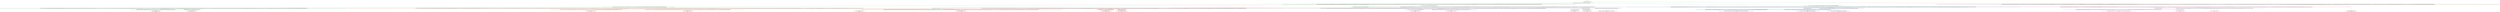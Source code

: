 digraph T {
	{
		rank=same
		51 [penwidth=3,colorscheme=set19,color=3,label="5923;5924;5925;5926;5927;5928;5929;5930;5931;5932_P\nP\n18% 35%"]
		49 [penwidth=3,colorscheme=set19,color=3,label="5593;5594;5595;5596;5597;5598;5599;5600;5601;5602_P\nP\n70% 0%"]
		46 [penwidth=3,colorscheme=set19,color=3,label="2132;2133;2134;2135;2136;2137;2138;2139;2140;2141_P\nP\n12% 65%"]
		41 [penwidth=3,colorscheme=set19,color=2,label="6223;6224;6225;6226;6227;6228;6229;6230;6231;6232;6373;6374;6375;6376;6377;6378;6379;6380;6381;6382;6493;6494;6495;6496;6497;6498;6499;6500;6501;6502_M1\nM1\n31%"]
		39 [penwidth=3,colorscheme=set19,color=2,label="6213;6214;6215;6216;6217;6218;6219;6220;6221;6222;6353;6354;6355;6356;6357;6358;6359;6360;6361;6362_M1\nM1\n33%"]
		37 [penwidth=3,colorscheme=set19,color=2,label="5813;5814;5815;5816;5817;5818;5819;5820;5821;5822;5943;5944;5945;5946;5947;5948;5949;5950;5951;5952_M1\nM1\n36%"]
		34 [penwidth=3,colorscheme=set19,color=8,label="4502;4503;4504;4505;4506;4507;4508;4509;4510;4511;4702;4703;4704;4705;4706;4707;4708;4709;4710;4711;4802;4803;4804;4805;4806;4807;4808;4809;4810;4811_M2\nM2\n17%"]
		32 [penwidth=3,colorscheme=set19,color=8,label="3722;3723;3724;3725;3726;3727;3728;3729;3730;3731_M2\nM2\n60%"]
		30 [penwidth=3,colorscheme=set19,color=8,label="4472;4473;4474;4475;4476;4477;4478;4479;4480;4481_M2\nM2\n22%"]
		27 [penwidth=3,colorscheme=set19,color=9,label="6163;6164;6165;6166;6167;6168;6169;6170;6171;6172_M3\nM3\n65%"]
		25 [penwidth=3,colorscheme=set19,color=9,label="6543;6544;6545;6546;6547;6548;6549;6550;6551;6552_M3\nM3\n20%"]
		23 [penwidth=3,colorscheme=set19,color=9,label="6283;6284;6285;6286;6287;6288;6289;6290;6291;6292;6423;6424;6425;6426;6427;6428;6429;6430;6431;6432_M3\nM3\n16%"]
		22 [penwidth=3,colorscheme=set19,color=7,label="5263;5264;5265;5266;5267;5268;5269;5270;5271;5272_M4\nM4\n79%"]
		21 [penwidth=3,colorscheme=set19,color=7,label="5883;5884;5885;5886;5887;5888;5889;5890;5891;5892_M4\nM4\n21%"]
		19 [penwidth=3,colorscheme=set19,color=5,label="8566;8567;8568;8569;8570;8571;8572;8573;8574;8575_M5\nM5\n44%"]
		17 [penwidth=3,colorscheme=set19,color=5,label="8526;8527;8528;8529;8530;8531;8532;8533;8534;8535_M5\nM5\n56%"]
		14 [penwidth=3,colorscheme=set19,color=4,label="7284;7285;7286;7287;7288;7289;7290;7291;7292;7293_M6\nM6\n40%"]
		12 [penwidth=3,colorscheme=set19,color=4,label="7464;7465;7466;7467;7468;7469;7470;7471;7472;7473_M6\nM6\n60%"]
		10 [penwidth=3,colorscheme=set19,color=1,label="8676;8677;8678;8679;8680;8681;8682;8683;8684;8685_M7\nM7\n82%"]
		8 [penwidth=3,colorscheme=set19,color=1,label="8656;8657;8658;8659;8660;8661;8662;8663;8664;8665_M7\nM7\n18%"]
	}
	57 [penwidth=3,colorscheme=set19,color=3,label="GL"]
	56 [penwidth=3,colorscheme=set19,color=3,label="0;1;2;3;4;5;6;7;8;9;10;11;12;13;14;15;16;17;18;19;20"]
	55 [penwidth=3,colorscheme=set19,color=3,label="21;22;23;24;25;26;27;28;29;30;41;42;43;44;45;46;47;48;49;50;71;72;73;74;75;76;77;78;79;80;81;82;83;84;85;86;87;88;89;90"]
	54 [penwidth=3,colorscheme=set19,color=3,label="101;102;103;104;105;106;107;108;109;110;121;122;123;124;125;126;127;128;129;130;141;142;143;144;145;146;147;148;149;150;171;172;173;174;175;176;177;178;179;180;241;242;243;244;245;246;247;248;249;250;291;292;293;294;295;296;297;298;299;300;321;322;323;324;325;326;327;328;329;330;351;352;353;354;355;356;357;358;359;360;391;392;393;394;395;396;397;398;399;400"]
	53 [penwidth=3,colorscheme=set19,color=3,label="441;442;443;444;445;446;447;448;449;450;501;502;503;504;505;506;507;508;509;510;551;552;553;554;555;556;557;558;559;560;651;652;653;654;655;656;657;658;659;660;671;672;673;674;675;676;677;678;679;680;781;782;783;784;785;786;787;788;789;790;841;842;843;844;845;846;847;848;849;850;941;942;943;944;945;946;947;948;949;950;1081;1082;1083;1084;1085;1086;1087;1088;1089;1090;1111;1112;1113;1114;1115;1116;1117;1118;1119;1120;1271;1272;1273;1274;1275;1276;1277;1278;1279;1280;1311;1312;1313;1314;1315;1316;1317;1318;1319;1320;1521;1522;1523;1524;1525;1526;1527;1528;1529;1530;1581;1582;1583;1584;1585;1586;1587;1588;1589;1590;1601;1602;1603;1604;1605;1606;1607;1608;1609;1610;1721;1722;1723;1724;1725;1726;1727;1728;1729;1730;1761;1762;1763;1764;1765;1766;1767;1768;1769;1770;1961;1962;1963;1964;1965;1966;1967;1968;1969;1970;2422;2423;2424;2425;2426;2427;2428;2429;2430;2431;2482;2483;2484;2485;2486;2487;2488;2489;2490;2491;2552;2553;2554;2555;2556;2557;2558;2559;2560;2561;2602;2603;2604;2605;2606;2607;2608;2609;2610;2611;2652;2653;2654;2655;2656;2657;2658;2659;2660;2661;2722;2723;2724;2725;2726;2727;2728;2729;2730;2731;3022;3023;3024;3025;3026;3027;3028;3029;3030;3031;3242;3243;3244;3245;3246;3247;3248;3249;3250;3251;3312;3313;3314;3315;3316;3317;3318;3319;3320;3321;3432;3433;3434;3435;3436;3437;3438;3439;3440;3441;3682;3683;3684;3685;3686;3687;3688;3689;3690;3691;3972;3973;3974;3975;3976;3977;3978;3979;3980;3981;4142;4143;4144;4145;4146;4147;4148;4149;4150;4151;4282;4283;4284;4285;4286;4287;4288;4289;4290;4291;4422;4423;4424;4425;4426;4427;4428;4429;4430;4431;4872;4873;4874;4875;4876;4877;4878;4879;4880;4881;5042;5043;5044;5045;5046;5047;5048;5049;5050;5051;5052;5203;5204;5205;5206;5207;5208;5209;5210;5211;5212"]
	52 [penwidth=3,colorscheme=set19,color=3,label="5333;5334;5335;5336;5337;5338;5339;5340;5341;5342;5603;5604;5605;5606;5607;5608;5609;5610;5611;5612;5703;5704;5705;5706;5707;5708;5709;5710;5711;5712;5793;5794;5795;5796;5797;5798;5799;5800;5801;5802;5923;5924;5925;5926;5927;5928;5929;5930;5931;5932"]
	50 [penwidth=3,colorscheme=set19,color=3,label="5503;5504;5505;5506;5507;5508;5509;5510;5511;5512;5593;5594;5595;5596;5597;5598;5599;5600;5601;5602"]
	48 [penwidth=3,colorscheme=set19,color=3,label="191;192;193;194;195;196;197;198;199;200;231;232;233;234;235;236;237;238;239;240;261;262;263;264;265;266;267;268;269;270;311;312;313;314;315;316;317;318;319;320;331;332;333;334;335;336;337;338;339;340;371;372;373;374;375;376;377;378;379;380;461;462;463;464;465;466;467;468;469;470;481;482;483;484;485;486;487;488;489;490;691;692;693;694;695;696;697;698;699;700;731;732;733;734;735;736;737;738;739;740;761;762;763;764;765;766;767;768;769;770;811;812;813;814;815;816;817;818;819;820;871;872;873;874;875;876;877;878;879;880;961;962;963;964;965;966;967;968;969;970;1251;1252;1253;1254;1255;1256;1257;1258;1259;1260;1291;1292;1293;1294;1295;1296;1297;1298;1299;1300;1341;1342;1343;1344;1345;1346;1347;1348;1349;1350;1371;1372;1373;1374;1375;1376;1377;1378;1379;1380;1451;1452;1453;1454;1455;1456;1457;1458;1459;1460;1491;1492;1493;1494;1495;1496;1497;1498;1499;1500;1561;1562;1563;1564;1565;1566;1567;1568;1569;1570;1591;1592;1593;1594;1595;1596;1597;1598;1599;1600;1661;1662;1663;1664;1665;1666;1667;1668;1669;1670;1691;1692;1693;1694;1695;1696;1697;1698;1699;1700;1741;1742;1743;1744;1745;1746;1747;1748;1749;1750;1811;1812;1813;1814;1815;1816;1817;1818;1819;1820;1881;1882;1883;1884;1885;1886;1887;1888;1889;1890;1931;1932;1933;1934;1935;1936;1937;1938;1939;1940;1951;1952;1953;1954;1955;1956;1957;1958;1959;1960;1991;1992;1993;1994;1995;1996;1997;1998;1999;2000;2031;2032;2033;2034;2035;2036;2037;2038;2039;2040;2081;2082;2083;2084;2085;2086;2087;2088;2089;2090;2091"]
	47 [penwidth=3,colorscheme=set19,color=3,label="2132;2133;2134;2135;2136;2137;2138;2139;2140;2141"]
	45 [penwidth=3,colorscheme=set19,color=3,label="2172;2173;2174;2175;2176;2177;2178;2179;2180;2181;2222;2223;2224;2225;2226;2227;2228;2229;2230;2231"]
	44 [penwidth=3,colorscheme=set19,color=3,label="111;112;113;114;115;116;117;118;119;120;161;162;163;164;165;166;167;168;169;170;201;202;203;204;205;206;207;208;209;210;271;272;273;274;275;276;277;278;279;280;381;382;383;384;385;386;387;388;389;390"]
	43 [penwidth=3,colorscheme=set19,color=2,label="5233;5234;5235;5236;5237;5238;5239;5240;5241;5242"]
	42 [penwidth=3,colorscheme=set19,color=2,label="5363;5364;5365;5366;5367;5368;5369;5370;5371;5372;5643;5644;5645;5646;5647;5648;5649;5650;5651;5652;5743;5744;5745;5746;5747;5748;5749;5750;5751;5752;5843;5844;5845;5846;5847;5848;5849;5850;5851;5852;6123;6124;6125;6126;6127;6128;6129;6130;6131;6132;6223;6224;6225;6226;6227;6228;6229;6230;6231;6232;6373;6374;6375;6376;6377;6378;6379;6380;6381;6382;6493;6494;6495;6496;6497;6498;6499;6500;6501;6502"]
	40 [penwidth=3,colorscheme=set19,color=2,label="5733;5734;5735;5736;5737;5738;5739;5740;5741;5742;5823;5824;5825;5826;5827;5828;5829;5830;5831;5832;5953;5954;5955;5956;5957;5958;5959;5960;5961;5962;6053;6054;6055;6056;6057;6058;6059;6060;6061;6062;6213;6214;6215;6216;6217;6218;6219;6220;6221;6222;6353;6354;6355;6356;6357;6358;6359;6360;6361;6362"]
	38 [penwidth=3,colorscheme=set19,color=2,label="5523;5524;5525;5526;5527;5528;5529;5530;5531;5532;5623;5624;5625;5626;5627;5628;5629;5630;5631;5632;5723;5724;5725;5726;5727;5728;5729;5730;5731;5732;5813;5814;5815;5816;5817;5818;5819;5820;5821;5822;5943;5944;5945;5946;5947;5948;5949;5950;5951;5952"]
	36 [penwidth=3,colorscheme=set19,color=8,label="3492;3493;3494;3495;3496;3497;3498;3499;3500;3501"]
	35 [penwidth=3,colorscheme=set19,color=8,label="3582;3583;3584;3585;3586;3587;3588;3589;3590;3591;3662;3663;3664;3665;3666;3667;3668;3669;3670;3671;3742;3743;3744;3745;3746;3747;3748;3749;3750;3751;3802;3803;3804;3805;3806;3807;3808;3809;3810;3811;4082;4083;4084;4085;4086;4087;4088;4089;4090;4091;4212;4213;4214;4215;4216;4217;4218;4219;4220;4221;4272;4273;4274;4275;4276;4277;4278;4279;4280;4281;4402;4403;4404;4405;4406;4407;4408;4409;4410;4411;4502;4503;4504;4505;4506;4507;4508;4509;4510;4511;4702;4703;4704;4705;4706;4707;4708;4709;4710;4711;4802;4803;4804;4805;4806;4807;4808;4809;4810;4811"]
	33 [penwidth=3,colorscheme=set19,color=8,label="3722;3723;3724;3725;3726;3727;3728;3729;3730;3731"]
	31 [penwidth=3,colorscheme=set19,color=8,label="3572;3573;3574;3575;3576;3577;3578;3579;3580;3581;3642;3643;3644;3645;3646;3647;3648;3649;3650;3651;3712;3713;3714;3715;3716;3717;3718;3719;3720;3721;3792;3793;3794;3795;3796;3797;3798;3799;3800;3801;3952;3953;3954;3955;3956;3957;3958;3959;3960;3961;4052;4053;4054;4055;4056;4057;4058;4059;4060;4061;4202;4203;4204;4205;4206;4207;4208;4209;4210;4211;4342;4343;4344;4345;4346;4347;4348;4349;4350;4351;4392;4393;4394;4395;4396;4397;4398;4399;4400;4401;4472;4473;4474;4475;4476;4477;4478;4479;4480;4481"]
	29 [penwidth=3,colorscheme=set19,color=9,label="6073;6074;6075;6076;6077;6078;6079;6080;6081;6082"]
	28 [penwidth=3,colorscheme=set19,color=9,label="6163;6164;6165;6166;6167;6168;6169;6170;6171;6172"]
	26 [penwidth=3,colorscheme=set19,color=9,label="6543;6544;6545;6546;6547;6548;6549;6550;6551;6552"]
	24 [penwidth=3,colorscheme=set19,color=9,label="6153;6154;6155;6156;6157;6158;6159;6160;6161;6162;6283;6284;6285;6286;6287;6288;6289;6290;6291;6292;6423;6424;6425;6426;6427;6428;6429;6430;6431;6432"]
	20 [penwidth=3,colorscheme=set19,color=5,label="7214;7215;7216;7217;7218;7219;7220;7221;7222;7223;7354;7355;7356;7357;7358;7359;7360;7361;7362;7363;7974;7975;7976;7977;7978;7979;7980;7981;7982;7983;8134;8135;8136;8137;8138;8139;8140;8141;8142;8143;8194;8195;8196;8197;8198;8199;8200;8201;8202;8203;8426;8427;8428;8429;8430;8431;8432;8433;8434;8435;8486;8487;8488;8489;8490;8491;8492;8493;8494;8495;8566;8567;8568;8569;8570;8571;8572;8573;8574;8575"]
	18 [penwidth=3,colorscheme=set19,color=5,label="7264;7265;7266;7267;7268;7269;7270;7271;7272;7273;7344;7345;7346;7347;7348;7349;7350;7351;7352;7353;7444;7445;7446;7447;7448;7449;7450;7451;7452;7453;7614;7615;7616;7617;7618;7619;7620;7621;7622;7623;7804;7805;7806;7807;7808;7809;7810;7811;7812;7813;8024;8025;8026;8027;8028;8029;8030;8031;8032;8033;8124;8125;8126;8127;8128;8129;8130;8131;8132;8133;8266;8267;8268;8269;8270;8271;8272;8273;8274;8275;8326;8327;8328;8329;8330;8331;8332;8333;8334;8335;8416;8417;8418;8419;8420;8421;8422;8423;8424;8425;8526;8527;8528;8529;8530;8531;8532;8533;8534;8535"]
	16 [penwidth=3,colorscheme=set19,color=3,label="2452;2453;2454;2455;2456;2457;2458;2459;2460;2461;2622;2623;2624;2625;2626;2627;2628;2629;2630;2631"]
	15 [penwidth=3,colorscheme=set19,color=4,label="7013;7014;7015;7016;7017;7018;7019;7020;7021;7022;7284;7285;7286;7287;7288;7289;7290;7291;7292;7293"]
	13 [penwidth=3,colorscheme=set19,color=4,label="7064;7065;7066;7067;7068;7069;7070;7071;7072;7073;7104;7105;7106;7107;7108;7109;7110;7111;7112;7113;7224;7225;7226;7227;7228;7229;7230;7231;7232;7233;7364;7365;7366;7367;7368;7369;7370;7371;7372;7373;7464;7465;7466;7467;7468;7469;7470;7471;7472;7473"]
	11 [penwidth=3,colorscheme=set19,color=1,label="8636;8637;8638;8639;8640;8641;8642;8643;8644;8645;8676;8677;8678;8679;8680;8681;8682;8683;8684;8685"]
	9 [penwidth=3,colorscheme=set19,color=1,label="8656;8657;8658;8659;8660;8661;8662;8663;8664;8665"]
	7 [penwidth=3,colorscheme=set19,color=1,label="2732;2733;2734;2735;2736;2737;2738;2739;2740;2741;2782;2783;2784;2785;2786;2787;2788;2789;2790;2791;2832;2833;2834;2835;2836;2837;2838;2839;2840;2841;3052;3053;3054;3055;3056;3057;3058;3059;3060;3061;3102;3103;3104;3105;3106;3107;3108;3109;3110;3111;3212;3213;3214;3215;3216;3217;3218;3219;3220;3221;3452;3453;3454;3455;3456;3457;3458;3459;3460;3461;3552;3553;3554;3555;3556;3557;3558;3559;3560;3561;3612;3613;3614;3615;3616;3617;3618;3619;3620;3621;3832;3833;3834;3835;3836;3837;3838;3839;3840;3841;4632;4633;4634;4635;4636;4637;4638;4639;4640;4641;4752;4753;4754;4755;4756;4757;4758;4759;4760;4761;5473;5474;5475;5476;5477;5478;5479;5480;5481;5482;5683;5684;5685;5686;5687;5688;5689;5690;5691;5692;5783;5784;5785;5786;5787;5788;5789;5790;5791;5792;5903;5904;5905;5906;5907;5908;5909;5910;5911;5912;6043;6044;6045;6046;6047;6048;6049;6050;6051;6052;6103;6104;6105;6106;6107;6108;6109;6110;6111;6112;6663;6664;6665;6666;6667;6668;6669;6670;6671;6672;6753;6754;6755;6756;6757;6758;6759;6760;6761;6762;6873;6874;6875;6876;6877;6878;6879;6880;6881;6882;6923;6924;6925;6926;6927;6928;6929;6930;6931;6932;6993;6994;6995;6996;6997;6998;6999;7000;7001;7002;7134;7135;7136;7137;7138;7139;7140;7141;7142;7143;7184;7185;7186;7187;7188;7189;7190;7191;7192;7193;7314;7315;7316;7317;7318;7319;7320;7321;7322;7323;7664;7665;7666;7667;7668;7669;7670;7671;7672;7673;7754;7755;7756;7757;7758;7759;7760;7761;7762;7763;7944;7945;7946;7947;7948;7949;7950;7951;7952;7953;8004;8005;8006;8007;8008;8009;8010;8011;8012;8013;8154;8155;8156;8157;8158;8159;8160;8161;8162;8163;8386;8387;8388;8389;8390;8391;8392;8393;8394;8395;8466;8467;8468;8469;8470;8471;8472;8473;8474;8475;8536;8537;8538;8539;8540;8541;8542;8543;8544;8545"]
	6 [penwidth=3,colorscheme=set19,color=5,label="411;412;413;414;415;416;417;418;419;420;451;452;453;454;455;456;457;458;459;460;511;512;513;514;515;516;517;518;519;520;561;562;563;564;565;566;567;568;569;570;601;602;603;604;605;606;607;608;609;610;631;632;633;634;635;636;637;638;639;640;681;682;683;684;685;686;687;688;689;690;791;792;793;794;795;796;797;798;799;800;851;852;853;854;855;856;857;858;859;860;901;902;903;904;905;906;907;908;909;910;991;992;993;994;995;996;997;998;999;1000;1041;1042;1043;1044;1045;1046;1047;1048;1049;1050;1151;1152;1153;1154;1155;1156;1157;1158;1159;1160;1181;1182;1183;1184;1185;1186;1187;1188;1189;1190;1281;1282;1283;1284;1285;1286;1287;1288;1289;1290;1321;1322;1323;1324;1325;1326;1327;1328;1329;1330;1401;1402;1403;1404;1405;1406;1407;1408;1409;1410;1431;1432;1433;1434;1435;1436;1437;1438;1439;1440;1541;1542;1543;1544;1545;1546;1547;1548;1549;1550;1611;1612;1613;1614;1615;1616;1617;1618;1619;1620;1641;1642;1643;1644;1645;1646;1647;1648;1649;1650;1831;1832;1833;1834;1835;1836;1837;1838;1839;1840;1901;1902;1903;1904;1905;1906;1907;1908;1909;1910;1971;1972;1973;1974;1975;1976;1977;1978;1979;1980;2011;2012;2013;2014;2015;2016;2017;2018;2019;2020;2061;2062;2063;2064;2065;2066;2067;2068;2069;2070;2122;2123;2124;2125;2126;2127;2128;2129;2130;2131;2162;2163;2164;2165;2166;2167;2168;2169;2170;2171;2362;2363;2364;2365;2366;2367;2368;2369;2370;2371;2462;2463;2464;2465;2466;2467;2468;2469;2470;2471;2702;2703;2704;2705;2706;2707;2708;2709;2710;2711;2912;2913;2914;2915;2916;2917;2918;2919;2920;2921;3002;3003;3004;3005;3006;3007;3008;3009;3010;3011;3132;3133;3134;3135;3136;3137;3138;3139;3140;3141;3232;3233;3234;3235;3236;3237;3238;3239;3240;3241;3292;3293;3294;3295;3296;3297;3298;3299;3300;3301;3382;3383;3384;3385;3386;3387;3388;3389;3390;3391;3602;3603;3604;3605;3606;3607;3608;3609;3610;3611;3752;3753;3754;3755;3756;3757;3758;3759;3760;3761;3812;3813;3814;3815;3816;3817;3818;3819;3820;3821;3982;3983;3984;3985;3986;3987;3988;3989;3990;3991;4092;4093;4094;4095;4096;4097;4098;4099;4100;4101;4132;4133;4134;4135;4136;4137;4138;4139;4140;4141;4292;4293;4294;4295;4296;4297;4298;4299;4300;4301;4602;4603;4604;4605;4606;4607;4608;4609;4610;4611;5053;5054;5055;5056;5057;5058;5059;5060;5061;5062;5283;5284;5285;5286;5287;5288;5289;5290;5291;5292;5373;5374;5375;5376;5377;5378;5379;5380;5381;5382;5443;5444;5445;5446;5447;5448;5449;5450;5451;5452;5543;5544;5545;5546;5547;5548;5549;5550;5551;5552;6023;6024;6025;6026;6027;6028;6029;6030;6031;6032;6083;6084;6085;6086;6087;6088;6089;6090;6091;6092;6173;6174;6175;6176;6177;6178;6179;6180;6181;6182;6303;6304;6305;6306;6307;6308;6309;6310;6311;6312;6563;6564;6565;6566;6567;6568;6569;6570;6571;6572;6743;6744;6745;6746;6747;6748;6749;6750;6751;6752;6803;6804;6805;6806;6807;6808;6809;6810;6811;6812;6973;6974;6975;6976;6977;6978;6979;6980;6981;6982;7023;7024;7025;7026;7027;7028;7029;7030;7031;7032;7164;7165;7166;7167;7168;7169;7170;7171;7172;7173"]
	5 [penwidth=3,colorscheme=set19,color=4,label="2772;2773;2774;2775;2776;2777;2778;2779;2780;2781;2822;2823;2824;2825;2826;2827;2828;2829;2830;2831;2862;2863;2864;2865;2866;2867;2868;2869;2870;2871;2952;2953;2954;2955;2956;2957;2958;2959;2960;2961;3042;3043;3044;3045;3046;3047;3048;3049;3050;3051;3092;3093;3094;3095;3096;3097;3098;3099;3100;3101;3262;3263;3264;3265;3266;3267;3268;3269;3270;3271;3332;3333;3334;3335;3336;3337;3338;3339;3340;3341;3392;3393;3394;3395;3396;3397;3398;3399;3400;3401;3442;3443;3444;3445;3446;3447;3448;3449;3450;3451;3542;3543;3544;3545;3546;3547;3548;3549;3550;3551;3822;3823;3824;3825;3826;3827;3828;3829;3830;3831;3902;3903;3904;3905;3906;3907;3908;3909;3910;3911;4172;4173;4174;4175;4176;4177;4178;4179;4180;4181;4232;4233;4234;4235;4236;4237;4238;4239;4240;4241;4532;4533;4534;4535;4536;4537;4538;4539;4540;4541;4622;4623;4624;4625;4626;4627;4628;4629;4630;4631;4962;4963;4964;4965;4966;4967;4968;4969;4970;4971;5073;5074;5075;5076;5077;5078;5079;5080;5081;5082;5173;5174;5175;5176;5177;5178;5179;5180;5181;5182;5303;5304;5305;5306;5307;5308;5309;5310;5311;5312;5453;5454;5455;5456;5457;5458;5459;5460;5461;5462;5563;5564;5565;5566;5567;5568;5569;5570;5571;5572;6443;6444;6445;6446;6447;6448;6449;6450;6451;6452;6583;6584;6585;6586;6587;6588;6589;6590;6591;6592;6763;6764;6765;6766;6767;6768;6769;6770;6771;6772;6813;6814;6815;6816;6817;6818;6819;6820;6821;6822;6883;6884;6885;6886;6887;6888;6889;6890;6891;6892;6933;6934;6935;6936;6937;6938;6939;6940;6941;6942"]
	4 [penwidth=3,colorscheme=set19,color=9,label="2282;2283;2284;2285;2286;2287;2288;2289;2290;2291;2392;2393;2394;2395;2396;2397;2398;2399;2400;2401;2742;2743;2744;2745;2746;2747;2748;2749;2750;2751;2802;2803;2804;2805;2806;2807;2808;2809;2810;2811;2962;2963;2964;2965;2966;2967;2968;2969;2970;2971;3112;3113;3114;3115;3116;3117;3118;3119;3120;3121;3172;3173;3174;3175;3176;3177;3178;3179;3180;3181;3222;3223;3224;3225;3226;3227;3228;3229;3230;3231;3352;3353;3354;3355;3356;3357;3358;3359;3360;3361;3412;3413;3414;3415;3416;3417;3418;3419;3420;3421;3472;3473;3474;3475;3476;3477;3478;3479;3480;3481;3702;3703;3704;3705;3706;3707;3708;3709;3710;3711;3852;3853;3854;3855;3856;3857;3858;3859;3860;3861;3922;3923;3924;3925;3926;3927;3928;3929;3930;3931;4012;4013;4014;4015;4016;4017;4018;4019;4020;4021;4152;4153;4154;4155;4156;4157;4158;4159;4160;4161;4222;4223;4224;4225;4226;4227;4228;4229;4230;4231;4432;4433;4434;4435;4436;4437;4438;4439;4440;4441;4972;4973;4974;4975;4976;4977;4978;4979;4980;4981;5083;5084;5085;5086;5087;5088;5089;5090;5091;5092;5313;5314;5315;5316;5317;5318;5319;5320;5321;5322;5463;5464;5465;5466;5467;5468;5469;5470;5471;5472;5763;5764;5765;5766;5767;5768;5769;5770;5771;5772;5873;5874;5875;5876;5877;5878;5879;5880;5881;5882;6003;6004;6005;6006;6007;6008;6009;6010;6011;6012"]
	3 [penwidth=3,colorscheme=set19,color=7,label="2232;2233;2234;2235;2236;2237;2238;2239;2240;2241;2342;2343;2344;2345;2346;2347;2348;2349;2350;2351;2512;2513;2514;2515;2516;2517;2518;2519;2520;2521;2642;2643;2644;2645;2646;2647;2648;2649;2650;2651;2672;2673;2674;2675;2676;2677;2678;2679;2680;2681;2752;2753;2754;2755;2756;2757;2758;2759;2760;2761;2892;2893;2894;2895;2896;2897;2898;2899;2900;2901;2972;2973;2974;2975;2976;2977;2978;2979;2980;2981;3482;3483;3484;3485;3486;3487;3488;3489;3490;3491;3862;3863;3864;3865;3866;3867;3868;3869;3870;3871;4032;4033;4034;4035;4036;4037;4038;4039;4040;4041;4112;4113;4114;4115;4116;4117;4118;4119;4120;4121;4162;4163;4164;4165;4166;4167;4168;4169;4170;4171;4522;4523;4524;4525;4526;4527;4528;4529;4530;4531;4722;4723;4724;4725;4726;4727;4728;4729;4730;4731;4852;4853;4854;4855;4856;4857;4858;4859;4860;4861;4942;4943;4944;4945;4946;4947;4948;4949;4950;4951;5022;5023;5024;5025;5026;5027;5028;5029;5030;5031;5143;5144;5145;5146;5147;5148;5149;5150;5151;5152;5263;5264;5265;5266;5267;5268;5269;5270;5271;5272"]
	2 [penwidth=3,colorscheme=set19,color=7,label="31;32;33;34;35;36;37;38;39;40;51;52;53;54;55;56;57;58;59;60;61;62;63;64;65;66;67;68;69;70;91;92;93;94;95;96;97;98;99;100;151;152;153;154;155;156;157;158;159;160;181;182;183;184;185;186;187;188;189;190;221;222;223;224;225;226;227;228;229;230;251;252;253;254;255;256;257;258;259;260;301;302;303;304;305;306;307;308;309;310;361;362;363;364;365;366;367;368;369;370;421;422;423;424;425;426;427;428;429;430;521;522;523;524;525;526;527;528;529;530;581;582;583;584;585;586;587;588;589;590;611;612;613;614;615;616;617;618;619;620;661;662;663;664;665;666;667;668;669;670;721;722;723;724;725;726;727;728;729;730;801;802;803;804;805;806;807;808;809;810;861;862;863;864;865;866;867;868;869;870;911;912;913;914;915;916;917;918;919;920;951;952;953;954;955;956;957;958;959;960;1001;1002;1003;1004;1005;1006;1007;1008;1009;1010;1051;1052;1053;1054;1055;1056;1057;1058;1059;1060;1091;1092;1093;1094;1095;1096;1097;1098;1099;1100;1211;1212;1213;1214;1215;1216;1217;1218;1219;1220;1241;1242;1243;1244;1245;1246;1247;1248;1249;1250;1331;1332;1333;1334;1335;1336;1337;1338;1339;1340;1361;1362;1363;1364;1365;1366;1367;1368;1369;1370;1411;1412;1413;1414;1415;1416;1417;1418;1419;1420;1481;1482;1483;1484;1485;1486;1487;1488;1489;1490;1531;1532;1533;1534;1535;1536;1537;1538;1539;1540;1551;1552;1553;1554;1555;1556;1557;1558;1559;1560;1651;1652;1653;1654;1655;1656;1657;1658;1659;1660;1731;1732;1733;1734;1735;1736;1737;1738;1739;1740;1771;1772;1773;1774;1775;1776;1777;1778;1779;1780;1801;1802;1803;1804;1805;1806;1807;1808;1809;1810;1841;1842;1843;1844;1845;1846;1847;1848;1849;1850;1981;1982;1983;1984;1985;1986;1987;1988;1989;1990;2001;2002;2003;2004;2005;2006;2007;2008;2009;2010;2021;2022;2023;2024;2025;2026;2027;2028;2029;2030;2071;2072;2073;2074;2075;2076;2077;2078;2079;2080;2112;2113;2114;2115;2116;2117;2118;2119;2120;2121;2242;2243;2244;2245;2246;2247;2248;2249;2250;2251;2332;2333;2334;2335;2336;2337;2338;2339;2340;2341;2492;2493;2494;2495;2496;2497;2498;2499;2500;2501;2532;2533;2534;2535;2536;2537;2538;2539;2540;2541;2582;2583;2584;2585;2586;2587;2588;2589;2590;2591;2662;2663;2664;2665;2666;2667;2668;2669;2670;2671;2762;2763;2764;2765;2766;2767;2768;2769;2770;2771;2932;2933;2934;2935;2936;2937;2938;2939;2940;2941;3032;3033;3034;3035;3036;3037;3038;3039;3040;3041;3152;3153;3154;3155;3156;3157;3158;3159;3160;3161;3522;3523;3524;3525;3526;3527;3528;3529;3530;3531;3762;3763;3764;3765;3766;3767;3768;3769;3770;3771;4572;4573;4574;4575;4576;4577;4578;4579;4580;4581;4812;4813;4814;4815;4816;4817;4818;4819;4820;4821;4922;4923;4924;4925;4926;4927;4928;4929;4930;4931;5002;5003;5004;5005;5006;5007;5008;5009;5010;5011;5113;5114;5115;5116;5117;5118;5119;5120;5121;5122;5253;5254;5255;5256;5257;5258;5259;5260;5261;5262;5533;5534;5535;5536;5537;5538;5539;5540;5541;5542;5883;5884;5885;5886;5887;5888;5889;5890;5891;5892"]
	1 [penwidth=3,colorscheme=set19,color=2,label="531;532;533;534;535;536;537;538;539;540;591;592;593;594;595;596;597;598;599;600;641;642;643;644;645;646;647;648;649;650;701;702;703;704;705;706;707;708;709;710;741;742;743;744;745;746;747;748;749;750;771;772;773;774;775;776;777;778;779;780;921;922;923;924;925;926;927;928;929;930;971;972;973;974;975;976;977;978;979;980;1011;1012;1013;1014;1015;1016;1017;1018;1019;1020;1121;1122;1123;1124;1125;1126;1127;1128;1129;1130;1191;1192;1193;1194;1195;1196;1197;1198;1199;1200;1261;1262;1263;1264;1265;1266;1267;1268;1269;1270;1441;1442;1443;1444;1445;1446;1447;1448;1449;1450;1461;1462;1463;1464;1465;1466;1467;1468;1469;1470;1501;1502;1503;1504;1505;1506;1507;1508;1509;1510;1621;1622;1623;1624;1625;1626;1627;1628;1629;1630;1701;1702;1703;1704;1705;1706;1707;1708;1709;1710;1751;1752;1753;1754;1755;1756;1757;1758;1759;1760;1781;1782;1783;1784;1785;1786;1787;1788;1789;1790;1821;1822;1823;1824;1825;1826;1827;1828;1829;1830;1851;1852;1853;1854;1855;1856;1857;1858;1859;1860;2182;2183;2184;2185;2186;2187;2188;2189;2190;2191;2252;2253;2254;2255;2256;2257;2258;2259;2260;2261;2302;2303;2304;2305;2306;2307;2308;2309;2310;2311;2352;2353;2354;2355;2356;2357;2358;2359;2360;2361;2412;2413;2414;2415;2416;2417;2418;2419;2420;2421;2692;2693;2694;2695;2696;2697;2698;2699;2700;2701;2902;2903;2904;2905;2906;2907;2908;2909;2910;2911;2992;2993;2994;2995;2996;2997;2998;2999;3000;3001;3192;3193;3194;3195;3196;3197;3198;3199;3200;3201;3372;3373;3374;3375;3376;3377;3378;3379;3380;3381;3502;3503;3504;3505;3506;3507;3508;3509;3510;3511;3592;3593;3594;3595;3596;3597;3598;3599;3600;3601;3672;3673;3674;3675;3676;3677;3678;3679;3680;3681;4102;4103;4104;4105;4106;4107;4108;4109;4110;4111;4182;4183;4184;4185;4186;4187;4188;4189;4190;4191;4332;4333;4334;4335;4336;4337;4338;4339;4340;4341;4382;4383;4384;4385;4386;4387;4388;4389;4390;4391;4552;4553;4554;4555;4556;4557;4558;4559;4560;4561;4672;4673;4674;4675;4676;4677;4678;4679;4680;4681;4772;4773;4774;4775;4776;4777;4778;4779;4780;4781"]
	0 [penwidth=3,colorscheme=set19,color=8,label="491;492;493;494;495;496;497;498;499;500;541;542;543;544;545;546;547;548;549;550;571;572;573;574;575;576;577;578;579;580;711;712;713;714;715;716;717;718;719;720;751;752;753;754;755;756;757;758;759;760;821;822;823;824;825;826;827;828;829;830;881;882;883;884;885;886;887;888;889;890;1021;1022;1023;1024;1025;1026;1027;1028;1029;1030;1061;1062;1063;1064;1065;1066;1067;1068;1069;1070;1131;1132;1133;1134;1135;1136;1137;1138;1139;1140;1161;1162;1163;1164;1165;1166;1167;1168;1169;1170;1201;1202;1203;1204;1205;1206;1207;1208;1209;1210;1221;1222;1223;1224;1225;1226;1227;1228;1229;1230;1351;1352;1353;1354;1355;1356;1357;1358;1359;1360;1381;1382;1383;1384;1385;1386;1387;1388;1389;1390;1471;1472;1473;1474;1475;1476;1477;1478;1479;1480;1571;1572;1573;1574;1575;1576;1577;1578;1579;1580;1671;1672;1673;1674;1675;1676;1677;1678;1679;1680;1791;1792;1793;1794;1795;1796;1797;1798;1799;1800;1861;1862;1863;1864;1865;1866;1867;1868;1869;1870;1891;1892;1893;1894;1895;1896;1897;1898;1899;1900;1911;1912;1913;1914;1915;1916;1917;1918;1919;1920;2041;2042;2043;2044;2045;2046;2047;2048;2049;2050;2092;2093;2094;2095;2096;2097;2098;2099;2100;2101;2142;2143;2144;2145;2146;2147;2148;2149;2150;2151;2192;2193;2194;2195;2196;2197;2198;2199;2200;2201;2312;2313;2314;2315;2316;2317;2318;2319;2320;2321;2372;2373;2374;2375;2376;2377;2378;2379;2380;2381;2472;2473;2474;2475;2476;2477;2478;2479;2480;2481;2522;2523;2524;2525;2526;2527;2528;2529;2530;2531;2572;2573;2574;2575;2576;2577;2578;2579;2580;2581;2682;2683;2684;2685;2686;2687;2688;2689;2690;2691;2982;2983;2984;2985;2986;2987;2988;2989;2990;2991;3182;3183;3184;3185;3186;3187;3188;3189;3190;3191"]
	57 -> 56 [penwidth=3,colorscheme=set19,color=3]
	56 -> 55 [penwidth=3,colorscheme=set19,color=3]
	56 -> 2 [penwidth=3,colorscheme=set19,color="3;0.5:7"]
	55 -> 54 [penwidth=3,colorscheme=set19,color=3]
	55 -> 44 [penwidth=3,colorscheme=set19,color=3]
	55 -> 48 [penwidth=3,colorscheme=set19,color=3]
	54 -> 53 [penwidth=3,colorscheme=set19,color=3]
	54 -> 6 [penwidth=3,colorscheme=set19,color="3;0.5:5"]
	53 -> 50 [penwidth=3,colorscheme=set19,color=3]
	53 -> 52 [penwidth=3,colorscheme=set19,color=3]
	52 -> 51 [penwidth=3,colorscheme=set19,color=3]
	50 -> 49 [penwidth=3,colorscheme=set19,color=3]
	48 -> 47 [penwidth=3,colorscheme=set19,color=3]
	48 -> 45 [penwidth=3,colorscheme=set19,color=3]
	47 -> 46 [penwidth=3,colorscheme=set19,color=3]
	47 -> 3 [penwidth=3,colorscheme=set19,color="3;0.5:7"]
	45 -> 16 [penwidth=3,colorscheme=set19,color=3]
	45 -> 4 [penwidth=3,colorscheme=set19,color="3;0.5:9"]
	44 -> 0 [penwidth=3,colorscheme=set19,color="3;0.5:8"]
	44 -> 1 [penwidth=3,colorscheme=set19,color="3;0.5:2"]
	43 -> 40 [penwidth=3,colorscheme=set19,color=2]
	43 -> 42 [penwidth=3,colorscheme=set19,color=2]
	42 -> 41 [penwidth=3,colorscheme=set19,color=2]
	40 -> 39 [penwidth=3,colorscheme=set19,color=2]
	38 -> 37 [penwidth=3,colorscheme=set19,color=2]
	36 -> 33 [penwidth=3,colorscheme=set19,color=8]
	36 -> 35 [penwidth=3,colorscheme=set19,color=8]
	35 -> 34 [penwidth=3,colorscheme=set19,color=8]
	33 -> 32 [penwidth=3,colorscheme=set19,color=8]
	31 -> 30 [penwidth=3,colorscheme=set19,color=8]
	29 -> 28 [penwidth=3,colorscheme=set19,color=9]
	29 -> 26 [penwidth=3,colorscheme=set19,color=9]
	28 -> 27 [penwidth=3,colorscheme=set19,color=9]
	26 -> 25 [penwidth=3,colorscheme=set19,color=9]
	24 -> 23 [penwidth=3,colorscheme=set19,color=9]
	20 -> 19 [penwidth=3,colorscheme=set19,color=5]
	18 -> 17 [penwidth=3,colorscheme=set19,color=5]
	16 -> 7 [penwidth=3,colorscheme=set19,color="3;0.5:1"]
	16 -> 5 [penwidth=3,colorscheme=set19,color="3;0.5:4"]
	15 -> 14 [penwidth=3,colorscheme=set19,color=4]
	13 -> 12 [penwidth=3,colorscheme=set19,color=4]
	11 -> 10 [penwidth=3,colorscheme=set19,color=1]
	9 -> 8 [penwidth=3,colorscheme=set19,color=1]
	7 -> 11 [penwidth=3,colorscheme=set19,color=1]
	7 -> 9 [penwidth=3,colorscheme=set19,color=1]
	6 -> 20 [penwidth=3,colorscheme=set19,color=5]
	6 -> 18 [penwidth=3,colorscheme=set19,color=5]
	5 -> 15 [penwidth=3,colorscheme=set19,color=4]
	5 -> 13 [penwidth=3,colorscheme=set19,color=4]
	4 -> 29 [penwidth=3,colorscheme=set19,color=9]
	4 -> 24 [penwidth=3,colorscheme=set19,color=9]
	3 -> 22 [penwidth=3,colorscheme=set19,color=7]
	2 -> 21 [penwidth=3,colorscheme=set19,color=7]
	1 -> 43 [penwidth=3,colorscheme=set19,color=2]
	1 -> 38 [penwidth=3,colorscheme=set19,color=2]
	0 -> 36 [penwidth=3,colorscheme=set19,color=8]
	0 -> 31 [penwidth=3,colorscheme=set19,color=8]
}

